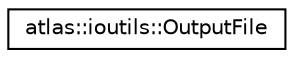 digraph "Graphical Class Hierarchy"
{
  edge [fontname="Helvetica",fontsize="10",labelfontname="Helvetica",labelfontsize="10"];
  node [fontname="Helvetica",fontsize="10",shape=record];
  rankdir="LR";
  Node1 [label="atlas::ioutils::OutputFile",height=0.2,width=0.4,color="black", fillcolor="white", style="filled",URL="$classatlas_1_1ioutils_1_1OutputFile.html"];
}
